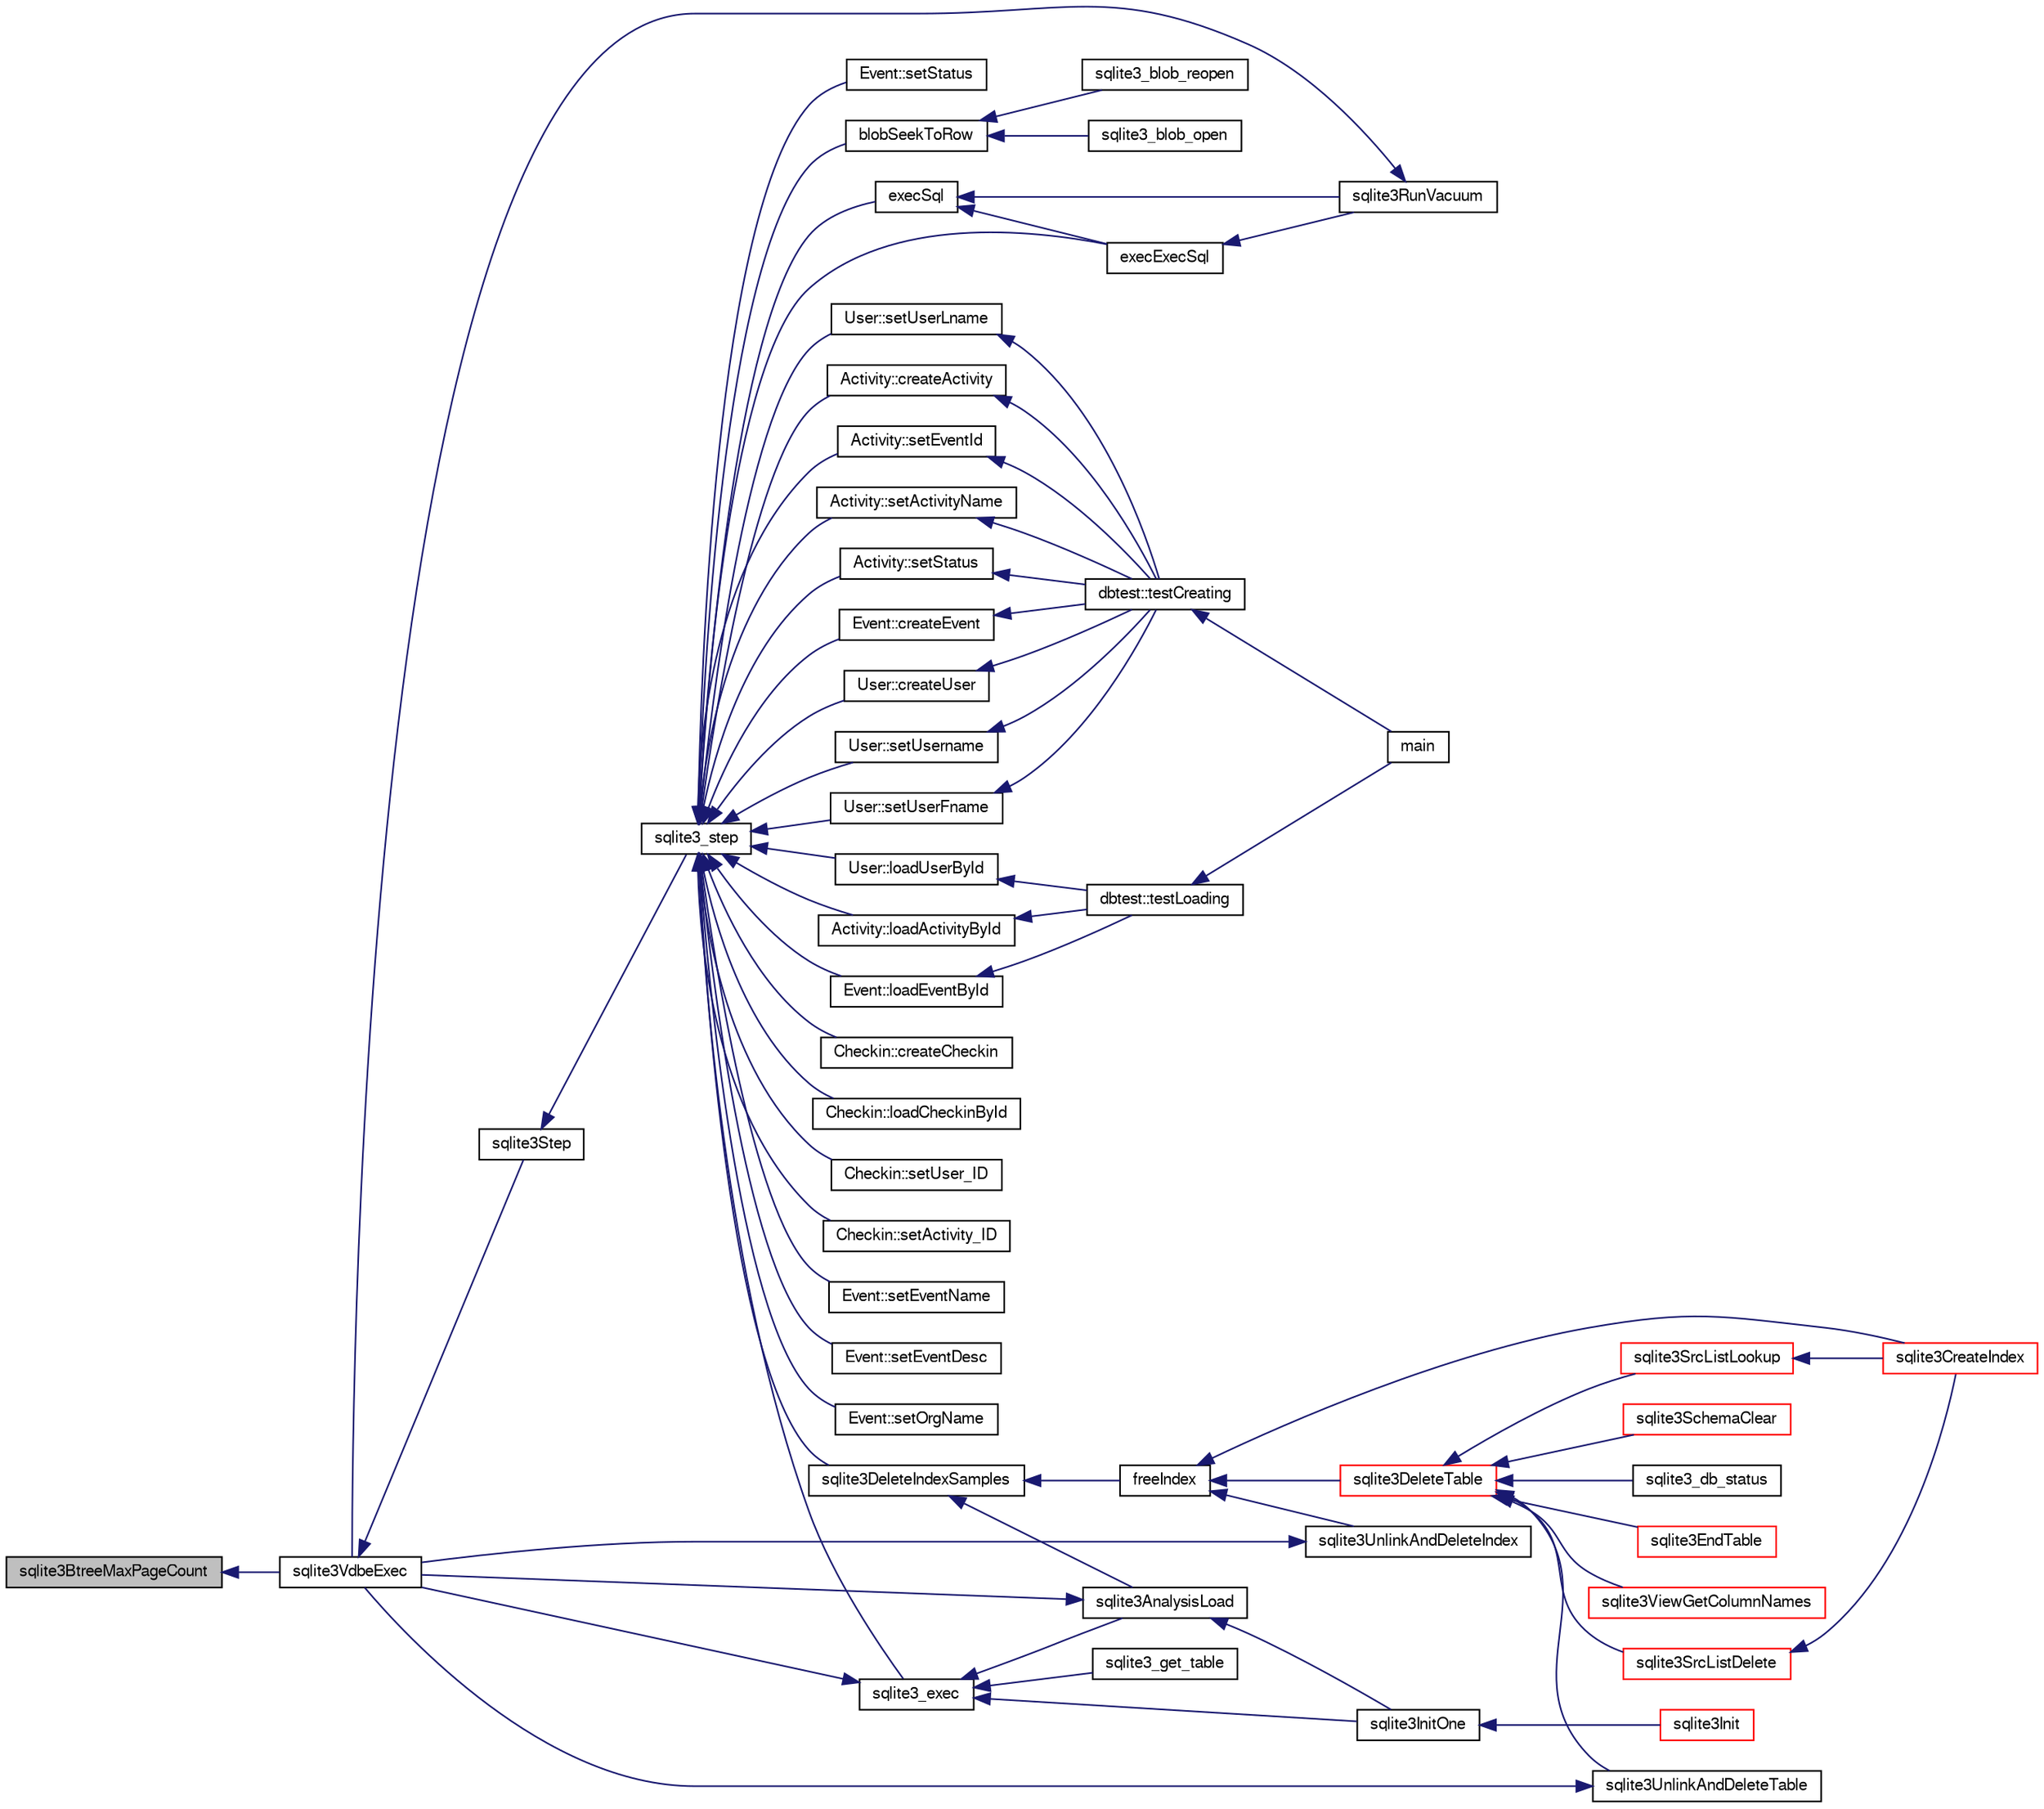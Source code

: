 digraph "sqlite3BtreeMaxPageCount"
{
  edge [fontname="FreeSans",fontsize="10",labelfontname="FreeSans",labelfontsize="10"];
  node [fontname="FreeSans",fontsize="10",shape=record];
  rankdir="LR";
  Node458845 [label="sqlite3BtreeMaxPageCount",height=0.2,width=0.4,color="black", fillcolor="grey75", style="filled", fontcolor="black"];
  Node458845 -> Node458846 [dir="back",color="midnightblue",fontsize="10",style="solid",fontname="FreeSans"];
  Node458846 [label="sqlite3VdbeExec",height=0.2,width=0.4,color="black", fillcolor="white", style="filled",URL="$sqlite3_8c.html#a8ce40a614bdc56719c4d642b1e4dfb21"];
  Node458846 -> Node458847 [dir="back",color="midnightblue",fontsize="10",style="solid",fontname="FreeSans"];
  Node458847 [label="sqlite3Step",height=0.2,width=0.4,color="black", fillcolor="white", style="filled",URL="$sqlite3_8c.html#a3f2872e873e2758a4beedad1d5113554"];
  Node458847 -> Node458848 [dir="back",color="midnightblue",fontsize="10",style="solid",fontname="FreeSans"];
  Node458848 [label="sqlite3_step",height=0.2,width=0.4,color="black", fillcolor="white", style="filled",URL="$sqlite3_8h.html#ac1e491ce36b7471eb28387f7d3c74334"];
  Node458848 -> Node458849 [dir="back",color="midnightblue",fontsize="10",style="solid",fontname="FreeSans"];
  Node458849 [label="Activity::createActivity",height=0.2,width=0.4,color="black", fillcolor="white", style="filled",URL="$classActivity.html#a813cc5e52c14ab49b39014c134e3425b"];
  Node458849 -> Node458850 [dir="back",color="midnightblue",fontsize="10",style="solid",fontname="FreeSans"];
  Node458850 [label="dbtest::testCreating",height=0.2,width=0.4,color="black", fillcolor="white", style="filled",URL="$classdbtest.html#a8193e88a7df657069c8a6bd09c8243b7"];
  Node458850 -> Node458851 [dir="back",color="midnightblue",fontsize="10",style="solid",fontname="FreeSans"];
  Node458851 [label="main",height=0.2,width=0.4,color="black", fillcolor="white", style="filled",URL="$test_8cpp.html#ae66f6b31b5ad750f1fe042a706a4e3d4"];
  Node458848 -> Node458852 [dir="back",color="midnightblue",fontsize="10",style="solid",fontname="FreeSans"];
  Node458852 [label="Activity::loadActivityById",height=0.2,width=0.4,color="black", fillcolor="white", style="filled",URL="$classActivity.html#abe4ffb4f08a47212ebf9013259d9e7fd"];
  Node458852 -> Node458853 [dir="back",color="midnightblue",fontsize="10",style="solid",fontname="FreeSans"];
  Node458853 [label="dbtest::testLoading",height=0.2,width=0.4,color="black", fillcolor="white", style="filled",URL="$classdbtest.html#a6f98d82a2c8e2b9040848763504ddae1"];
  Node458853 -> Node458851 [dir="back",color="midnightblue",fontsize="10",style="solid",fontname="FreeSans"];
  Node458848 -> Node458854 [dir="back",color="midnightblue",fontsize="10",style="solid",fontname="FreeSans"];
  Node458854 [label="Activity::setEventId",height=0.2,width=0.4,color="black", fillcolor="white", style="filled",URL="$classActivity.html#adb1d0fd0d08f473e068f0a4086bfa9ca"];
  Node458854 -> Node458850 [dir="back",color="midnightblue",fontsize="10",style="solid",fontname="FreeSans"];
  Node458848 -> Node458855 [dir="back",color="midnightblue",fontsize="10",style="solid",fontname="FreeSans"];
  Node458855 [label="Activity::setActivityName",height=0.2,width=0.4,color="black", fillcolor="white", style="filled",URL="$classActivity.html#a62dc3737b33915a36086f9dd26d16a81"];
  Node458855 -> Node458850 [dir="back",color="midnightblue",fontsize="10",style="solid",fontname="FreeSans"];
  Node458848 -> Node458856 [dir="back",color="midnightblue",fontsize="10",style="solid",fontname="FreeSans"];
  Node458856 [label="Activity::setStatus",height=0.2,width=0.4,color="black", fillcolor="white", style="filled",URL="$classActivity.html#af618135a7738f4d2a7ee147a8ef912ea"];
  Node458856 -> Node458850 [dir="back",color="midnightblue",fontsize="10",style="solid",fontname="FreeSans"];
  Node458848 -> Node458857 [dir="back",color="midnightblue",fontsize="10",style="solid",fontname="FreeSans"];
  Node458857 [label="Checkin::createCheckin",height=0.2,width=0.4,color="black", fillcolor="white", style="filled",URL="$classCheckin.html#a4e40acdf7fff0e607f6de4f24f3a163c"];
  Node458848 -> Node458858 [dir="back",color="midnightblue",fontsize="10",style="solid",fontname="FreeSans"];
  Node458858 [label="Checkin::loadCheckinById",height=0.2,width=0.4,color="black", fillcolor="white", style="filled",URL="$classCheckin.html#a3461f70ea6c68475225f2a07f78a21e0"];
  Node458848 -> Node458859 [dir="back",color="midnightblue",fontsize="10",style="solid",fontname="FreeSans"];
  Node458859 [label="Checkin::setUser_ID",height=0.2,width=0.4,color="black", fillcolor="white", style="filled",URL="$classCheckin.html#a76ab640f4f912876dbebf183db5359c6"];
  Node458848 -> Node458860 [dir="back",color="midnightblue",fontsize="10",style="solid",fontname="FreeSans"];
  Node458860 [label="Checkin::setActivity_ID",height=0.2,width=0.4,color="black", fillcolor="white", style="filled",URL="$classCheckin.html#ab2ff3ec2604ec73a42af25874a00b232"];
  Node458848 -> Node458861 [dir="back",color="midnightblue",fontsize="10",style="solid",fontname="FreeSans"];
  Node458861 [label="Event::createEvent",height=0.2,width=0.4,color="black", fillcolor="white", style="filled",URL="$classEvent.html#a77adb9f4a46ffb32c2d931f0691f5903"];
  Node458861 -> Node458850 [dir="back",color="midnightblue",fontsize="10",style="solid",fontname="FreeSans"];
  Node458848 -> Node458862 [dir="back",color="midnightblue",fontsize="10",style="solid",fontname="FreeSans"];
  Node458862 [label="Event::loadEventById",height=0.2,width=0.4,color="black", fillcolor="white", style="filled",URL="$classEvent.html#afa66cea33f722dbeecb69cc98fdea055"];
  Node458862 -> Node458853 [dir="back",color="midnightblue",fontsize="10",style="solid",fontname="FreeSans"];
  Node458848 -> Node458863 [dir="back",color="midnightblue",fontsize="10",style="solid",fontname="FreeSans"];
  Node458863 [label="Event::setEventName",height=0.2,width=0.4,color="black", fillcolor="white", style="filled",URL="$classEvent.html#a10596b6ca077df05184e30d62b08729d"];
  Node458848 -> Node458864 [dir="back",color="midnightblue",fontsize="10",style="solid",fontname="FreeSans"];
  Node458864 [label="Event::setEventDesc",height=0.2,width=0.4,color="black", fillcolor="white", style="filled",URL="$classEvent.html#ae36b8377dcae792f1c5c4726024c981b"];
  Node458848 -> Node458865 [dir="back",color="midnightblue",fontsize="10",style="solid",fontname="FreeSans"];
  Node458865 [label="Event::setOrgName",height=0.2,width=0.4,color="black", fillcolor="white", style="filled",URL="$classEvent.html#a19aac0f776bd764563a54977656cf680"];
  Node458848 -> Node458866 [dir="back",color="midnightblue",fontsize="10",style="solid",fontname="FreeSans"];
  Node458866 [label="Event::setStatus",height=0.2,width=0.4,color="black", fillcolor="white", style="filled",URL="$classEvent.html#ab0a6b9285af0f4172eb841e2b80f8972"];
  Node458848 -> Node458867 [dir="back",color="midnightblue",fontsize="10",style="solid",fontname="FreeSans"];
  Node458867 [label="blobSeekToRow",height=0.2,width=0.4,color="black", fillcolor="white", style="filled",URL="$sqlite3_8c.html#afff57e13332b98c8a44a7cebe38962ab"];
  Node458867 -> Node458868 [dir="back",color="midnightblue",fontsize="10",style="solid",fontname="FreeSans"];
  Node458868 [label="sqlite3_blob_open",height=0.2,width=0.4,color="black", fillcolor="white", style="filled",URL="$sqlite3_8h.html#adb8ad839a5bdd62a43785132bc7dd518"];
  Node458867 -> Node458869 [dir="back",color="midnightblue",fontsize="10",style="solid",fontname="FreeSans"];
  Node458869 [label="sqlite3_blob_reopen",height=0.2,width=0.4,color="black", fillcolor="white", style="filled",URL="$sqlite3_8h.html#abc77c24fdc0150138490359a94360f7e"];
  Node458848 -> Node458870 [dir="back",color="midnightblue",fontsize="10",style="solid",fontname="FreeSans"];
  Node458870 [label="sqlite3DeleteIndexSamples",height=0.2,width=0.4,color="black", fillcolor="white", style="filled",URL="$sqlite3_8c.html#aaeda0302fbf61397ec009f65bed047ef"];
  Node458870 -> Node458871 [dir="back",color="midnightblue",fontsize="10",style="solid",fontname="FreeSans"];
  Node458871 [label="sqlite3AnalysisLoad",height=0.2,width=0.4,color="black", fillcolor="white", style="filled",URL="$sqlite3_8c.html#a48a2301c27e1d3d68708b9b8761b5a01"];
  Node458871 -> Node458846 [dir="back",color="midnightblue",fontsize="10",style="solid",fontname="FreeSans"];
  Node458871 -> Node458872 [dir="back",color="midnightblue",fontsize="10",style="solid",fontname="FreeSans"];
  Node458872 [label="sqlite3InitOne",height=0.2,width=0.4,color="black", fillcolor="white", style="filled",URL="$sqlite3_8c.html#ac4318b25df65269906b0379251fe9b85"];
  Node458872 -> Node458873 [dir="back",color="midnightblue",fontsize="10",style="solid",fontname="FreeSans"];
  Node458873 [label="sqlite3Init",height=0.2,width=0.4,color="red", fillcolor="white", style="filled",URL="$sqlite3_8c.html#aed74e3dc765631a833f522f425ff5a48"];
  Node458870 -> Node458973 [dir="back",color="midnightblue",fontsize="10",style="solid",fontname="FreeSans"];
  Node458973 [label="freeIndex",height=0.2,width=0.4,color="black", fillcolor="white", style="filled",URL="$sqlite3_8c.html#a00907c99c18d5bcb9d0b38c077146c31"];
  Node458973 -> Node458974 [dir="back",color="midnightblue",fontsize="10",style="solid",fontname="FreeSans"];
  Node458974 [label="sqlite3UnlinkAndDeleteIndex",height=0.2,width=0.4,color="black", fillcolor="white", style="filled",URL="$sqlite3_8c.html#a889f2dcb438c56db37a6d61e9f25e244"];
  Node458974 -> Node458846 [dir="back",color="midnightblue",fontsize="10",style="solid",fontname="FreeSans"];
  Node458973 -> Node458975 [dir="back",color="midnightblue",fontsize="10",style="solid",fontname="FreeSans"];
  Node458975 [label="sqlite3DeleteTable",height=0.2,width=0.4,color="red", fillcolor="white", style="filled",URL="$sqlite3_8c.html#a7fd3d507375a381a3807f92735318973"];
  Node458975 -> Node458976 [dir="back",color="midnightblue",fontsize="10",style="solid",fontname="FreeSans"];
  Node458976 [label="sqlite3_db_status",height=0.2,width=0.4,color="black", fillcolor="white", style="filled",URL="$sqlite3_8h.html#ab64e8333313ee2e44116842711818940"];
  Node458975 -> Node458977 [dir="back",color="midnightblue",fontsize="10",style="solid",fontname="FreeSans"];
  Node458977 [label="sqlite3UnlinkAndDeleteTable",height=0.2,width=0.4,color="black", fillcolor="white", style="filled",URL="$sqlite3_8c.html#a9733677716a49de464f86fff164e9a1b"];
  Node458977 -> Node458846 [dir="back",color="midnightblue",fontsize="10",style="solid",fontname="FreeSans"];
  Node458975 -> Node458888 [dir="back",color="midnightblue",fontsize="10",style="solid",fontname="FreeSans"];
  Node458888 [label="sqlite3EndTable",height=0.2,width=0.4,color="red", fillcolor="white", style="filled",URL="$sqlite3_8c.html#a7b5f2c66c0f0b6f819d970ca389768b0"];
  Node458975 -> Node458923 [dir="back",color="midnightblue",fontsize="10",style="solid",fontname="FreeSans"];
  Node458923 [label="sqlite3ViewGetColumnNames",height=0.2,width=0.4,color="red", fillcolor="white", style="filled",URL="$sqlite3_8c.html#aebc7cd8d9e2bd174ae0a60363d3f6ce8"];
  Node458975 -> Node458978 [dir="back",color="midnightblue",fontsize="10",style="solid",fontname="FreeSans"];
  Node458978 [label="sqlite3SrcListDelete",height=0.2,width=0.4,color="red", fillcolor="white", style="filled",URL="$sqlite3_8c.html#acc250a3e5e7fd8889a16a9f28e3e7312"];
  Node458978 -> Node458885 [dir="back",color="midnightblue",fontsize="10",style="solid",fontname="FreeSans"];
  Node458885 [label="sqlite3CreateIndex",height=0.2,width=0.4,color="red", fillcolor="white", style="filled",URL="$sqlite3_8c.html#a8dbe5e590ab6c58a8c45f34f7c81e825"];
  Node458975 -> Node459055 [dir="back",color="midnightblue",fontsize="10",style="solid",fontname="FreeSans"];
  Node459055 [label="sqlite3SchemaClear",height=0.2,width=0.4,color="red", fillcolor="white", style="filled",URL="$sqlite3_8c.html#a927c603430267e42c56ab38ca221322a"];
  Node458975 -> Node458890 [dir="back",color="midnightblue",fontsize="10",style="solid",fontname="FreeSans"];
  Node458890 [label="sqlite3SrcListLookup",height=0.2,width=0.4,color="red", fillcolor="white", style="filled",URL="$sqlite3_8c.html#a6354fab5d5d3aa8a721e43d480c16701"];
  Node458890 -> Node458885 [dir="back",color="midnightblue",fontsize="10",style="solid",fontname="FreeSans"];
  Node458973 -> Node458885 [dir="back",color="midnightblue",fontsize="10",style="solid",fontname="FreeSans"];
  Node458848 -> Node459039 [dir="back",color="midnightblue",fontsize="10",style="solid",fontname="FreeSans"];
  Node459039 [label="sqlite3_exec",height=0.2,width=0.4,color="black", fillcolor="white", style="filled",URL="$sqlite3_8h.html#a97487ec8150e0bcc8fa392ab8f0e24db"];
  Node459039 -> Node458846 [dir="back",color="midnightblue",fontsize="10",style="solid",fontname="FreeSans"];
  Node459039 -> Node458871 [dir="back",color="midnightblue",fontsize="10",style="solid",fontname="FreeSans"];
  Node459039 -> Node458872 [dir="back",color="midnightblue",fontsize="10",style="solid",fontname="FreeSans"];
  Node459039 -> Node459040 [dir="back",color="midnightblue",fontsize="10",style="solid",fontname="FreeSans"];
  Node459040 [label="sqlite3_get_table",height=0.2,width=0.4,color="black", fillcolor="white", style="filled",URL="$sqlite3_8h.html#a5effeac4e12df57beaa35c5be1f61579"];
  Node458848 -> Node459030 [dir="back",color="midnightblue",fontsize="10",style="solid",fontname="FreeSans"];
  Node459030 [label="execSql",height=0.2,width=0.4,color="black", fillcolor="white", style="filled",URL="$sqlite3_8c.html#a7d16651b98a110662f4c265eff0246cb"];
  Node459030 -> Node459031 [dir="back",color="midnightblue",fontsize="10",style="solid",fontname="FreeSans"];
  Node459031 [label="execExecSql",height=0.2,width=0.4,color="black", fillcolor="white", style="filled",URL="$sqlite3_8c.html#ac1be09a6c047f21133d16378d301e0d4"];
  Node459031 -> Node459032 [dir="back",color="midnightblue",fontsize="10",style="solid",fontname="FreeSans"];
  Node459032 [label="sqlite3RunVacuum",height=0.2,width=0.4,color="black", fillcolor="white", style="filled",URL="$sqlite3_8c.html#a5e83ddc7b3e7e8e79ad5d1fc92de1d2f"];
  Node459032 -> Node458846 [dir="back",color="midnightblue",fontsize="10",style="solid",fontname="FreeSans"];
  Node459030 -> Node459032 [dir="back",color="midnightblue",fontsize="10",style="solid",fontname="FreeSans"];
  Node458848 -> Node459031 [dir="back",color="midnightblue",fontsize="10",style="solid",fontname="FreeSans"];
  Node458848 -> Node459033 [dir="back",color="midnightblue",fontsize="10",style="solid",fontname="FreeSans"];
  Node459033 [label="User::createUser",height=0.2,width=0.4,color="black", fillcolor="white", style="filled",URL="$classUser.html#a22ed673939e8cc0a136130b809bba513"];
  Node459033 -> Node458850 [dir="back",color="midnightblue",fontsize="10",style="solid",fontname="FreeSans"];
  Node458848 -> Node459034 [dir="back",color="midnightblue",fontsize="10",style="solid",fontname="FreeSans"];
  Node459034 [label="User::loadUserById",height=0.2,width=0.4,color="black", fillcolor="white", style="filled",URL="$classUser.html#a863377665b7fb83c5547dcf9727f5092"];
  Node459034 -> Node458853 [dir="back",color="midnightblue",fontsize="10",style="solid",fontname="FreeSans"];
  Node458848 -> Node459035 [dir="back",color="midnightblue",fontsize="10",style="solid",fontname="FreeSans"];
  Node459035 [label="User::setUsername",height=0.2,width=0.4,color="black", fillcolor="white", style="filled",URL="$classUser.html#aa0497022a136cb78de785b0a39ae60b1"];
  Node459035 -> Node458850 [dir="back",color="midnightblue",fontsize="10",style="solid",fontname="FreeSans"];
  Node458848 -> Node459036 [dir="back",color="midnightblue",fontsize="10",style="solid",fontname="FreeSans"];
  Node459036 [label="User::setUserFname",height=0.2,width=0.4,color="black", fillcolor="white", style="filled",URL="$classUser.html#a72657eb55cd0ca437b4841a43f19912f"];
  Node459036 -> Node458850 [dir="back",color="midnightblue",fontsize="10",style="solid",fontname="FreeSans"];
  Node458848 -> Node459037 [dir="back",color="midnightblue",fontsize="10",style="solid",fontname="FreeSans"];
  Node459037 [label="User::setUserLname",height=0.2,width=0.4,color="black", fillcolor="white", style="filled",URL="$classUser.html#aa25973387e5afe1aa6f60dd6545e33b5"];
  Node459037 -> Node458850 [dir="back",color="midnightblue",fontsize="10",style="solid",fontname="FreeSans"];
}
